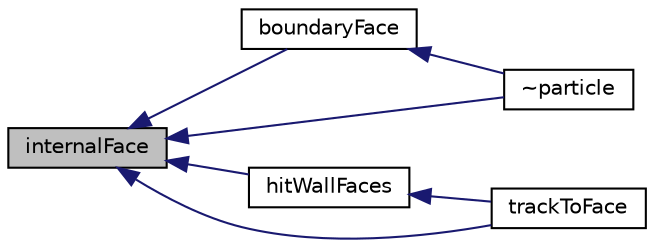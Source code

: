 digraph "internalFace"
{
  bgcolor="transparent";
  edge [fontname="Helvetica",fontsize="10",labelfontname="Helvetica",labelfontsize="10"];
  node [fontname="Helvetica",fontsize="10",shape=record];
  rankdir="LR";
  Node1 [label="internalFace",height=0.2,width=0.4,color="black", fillcolor="grey75", style="filled", fontcolor="black"];
  Node1 -> Node2 [dir="back",color="midnightblue",fontsize="10",style="solid",fontname="Helvetica"];
  Node2 [label="boundaryFace",height=0.2,width=0.4,color="black",URL="$a01813.html#a2980e4e981915f7546503e7989b75299",tooltip="Is this global face a boundary face? "];
  Node2 -> Node3 [dir="back",color="midnightblue",fontsize="10",style="solid",fontname="Helvetica"];
  Node3 [label="~particle",height=0.2,width=0.4,color="black",URL="$a01813.html#a21cc76910d09c0550f6ce9f2ed3b2f52",tooltip="Destructor. "];
  Node1 -> Node4 [dir="back",color="midnightblue",fontsize="10",style="solid",fontname="Helvetica"];
  Node4 [label="hitWallFaces",height=0.2,width=0.4,color="black",URL="$a01813.html#abf78981c0a99e9f135ebc37efcfd1544"];
  Node4 -> Node5 [dir="back",color="midnightblue",fontsize="10",style="solid",fontname="Helvetica"];
  Node5 [label="trackToFace",height=0.2,width=0.4,color="black",URL="$a01813.html#a843767f232f5b61884dcd757558591e0"];
  Node1 -> Node5 [dir="back",color="midnightblue",fontsize="10",style="solid",fontname="Helvetica"];
  Node1 -> Node3 [dir="back",color="midnightblue",fontsize="10",style="solid",fontname="Helvetica"];
}
